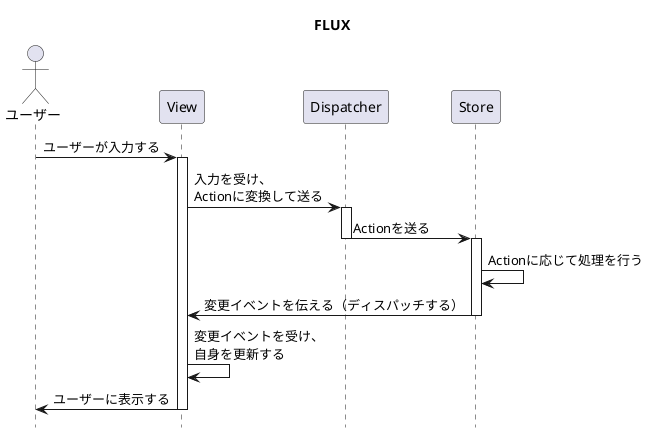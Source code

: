 @startuml

title FLUX

hide footbox

actor ユーザー as user
participant View as view
participant Dispatcher as dispatcher
participant Store as store

user -> view: ユーザーが入力する
activate view

view -> dispatcher: 入力を受け、\nActionに変換して送る
activate dispatcher

dispatcher -> store: Actionを送る
deactivate dispatcher
activate store

store -> store: Actionに応じて処理を行う

store -> view: 変更イベントを伝える（ディスパッチする）
deactivate store

view -> view: 変更イベントを受け、\n自身を更新する

view -> user: ユーザーに表示する
deactivate view

@enduml